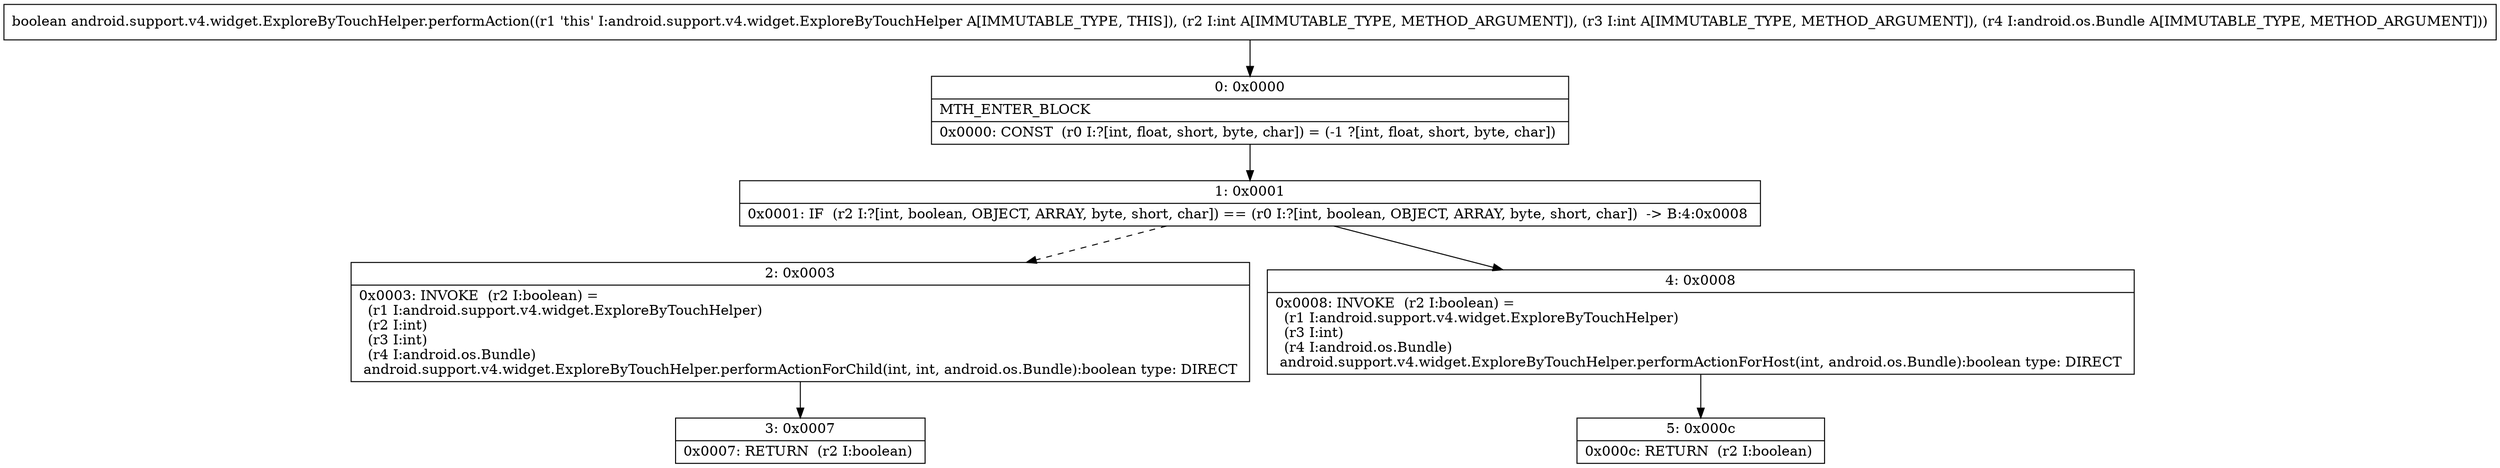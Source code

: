 digraph "CFG forandroid.support.v4.widget.ExploreByTouchHelper.performAction(IILandroid\/os\/Bundle;)Z" {
Node_0 [shape=record,label="{0\:\ 0x0000|MTH_ENTER_BLOCK\l|0x0000: CONST  (r0 I:?[int, float, short, byte, char]) = (\-1 ?[int, float, short, byte, char]) \l}"];
Node_1 [shape=record,label="{1\:\ 0x0001|0x0001: IF  (r2 I:?[int, boolean, OBJECT, ARRAY, byte, short, char]) == (r0 I:?[int, boolean, OBJECT, ARRAY, byte, short, char])  \-\> B:4:0x0008 \l}"];
Node_2 [shape=record,label="{2\:\ 0x0003|0x0003: INVOKE  (r2 I:boolean) = \l  (r1 I:android.support.v4.widget.ExploreByTouchHelper)\l  (r2 I:int)\l  (r3 I:int)\l  (r4 I:android.os.Bundle)\l android.support.v4.widget.ExploreByTouchHelper.performActionForChild(int, int, android.os.Bundle):boolean type: DIRECT \l}"];
Node_3 [shape=record,label="{3\:\ 0x0007|0x0007: RETURN  (r2 I:boolean) \l}"];
Node_4 [shape=record,label="{4\:\ 0x0008|0x0008: INVOKE  (r2 I:boolean) = \l  (r1 I:android.support.v4.widget.ExploreByTouchHelper)\l  (r3 I:int)\l  (r4 I:android.os.Bundle)\l android.support.v4.widget.ExploreByTouchHelper.performActionForHost(int, android.os.Bundle):boolean type: DIRECT \l}"];
Node_5 [shape=record,label="{5\:\ 0x000c|0x000c: RETURN  (r2 I:boolean) \l}"];
MethodNode[shape=record,label="{boolean android.support.v4.widget.ExploreByTouchHelper.performAction((r1 'this' I:android.support.v4.widget.ExploreByTouchHelper A[IMMUTABLE_TYPE, THIS]), (r2 I:int A[IMMUTABLE_TYPE, METHOD_ARGUMENT]), (r3 I:int A[IMMUTABLE_TYPE, METHOD_ARGUMENT]), (r4 I:android.os.Bundle A[IMMUTABLE_TYPE, METHOD_ARGUMENT])) }"];
MethodNode -> Node_0;
Node_0 -> Node_1;
Node_1 -> Node_2[style=dashed];
Node_1 -> Node_4;
Node_2 -> Node_3;
Node_4 -> Node_5;
}

